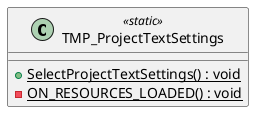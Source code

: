 @startuml
class TMP_ProjectTextSettings <<static>> {
    + {static} SelectProjectTextSettings() : void
    {static} - ON_RESOURCES_LOADED() : void
}
@enduml

